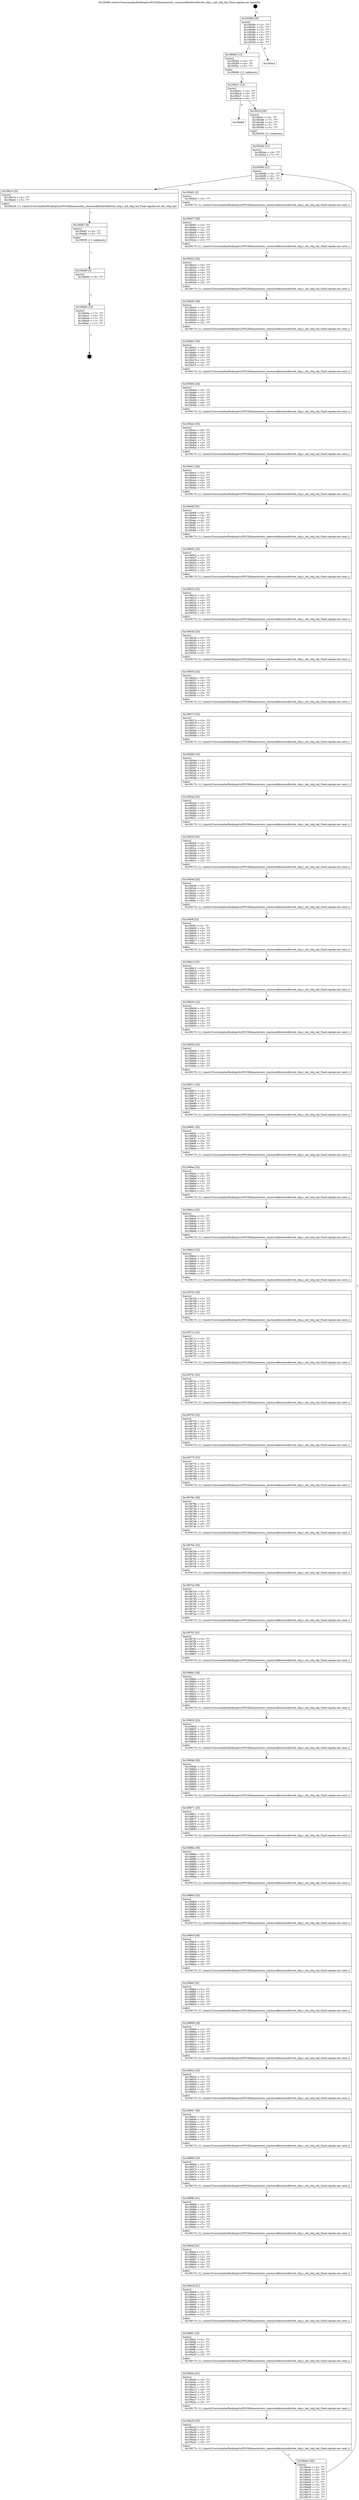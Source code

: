 digraph "0x109380" {
  label = "0x109380 (/mnt/c/Users/mathe/Desktop/tcc/POCII/binaries/extr_reactossdktoolswidlwrite_sltg.c_init_sltg_tail_Final-regular.out::main(0))"
  labelloc = "t"
  node[shape=record]

  Entry [label="",width=0.3,height=0.3,shape=circle,fillcolor=black,style=filled]
  "0x109380" [label="{
     0x109380 [35]\l
     | [instrs]\l
     &nbsp;&nbsp;0x109380 \<+1\>: ???\l
     &nbsp;&nbsp;0x109381 \<+3\>: ???\l
     &nbsp;&nbsp;0x109384 \<+7\>: ???\l
     &nbsp;&nbsp;0x10938b \<+7\>: ???\l
     &nbsp;&nbsp;0x109392 \<+3\>: ???\l
     &nbsp;&nbsp;0x109395 \<+4\>: ???\l
     &nbsp;&nbsp;0x109399 \<+4\>: ???\l
     &nbsp;&nbsp;0x10939d \<+6\>: ???\l
  }"]
  "0x1093b4" [label="{
     0x1093b4 [13]\l
     | [instrs]\l
     &nbsp;&nbsp;0x1093b4 \<+4\>: ???\l
     &nbsp;&nbsp;0x1093b8 \<+4\>: ???\l
     &nbsp;&nbsp;0x1093bc \<+5\>: ???\l
     | [calls]\l
     &nbsp;&nbsp;0x109060 \{1\} (unknown)\l
  }"]
  "0x1093a3" [label="{
     0x1093a3\l
  }", style=dashed]
  "0x1093c1" [label="{
     0x1093c1 [14]\l
     | [instrs]\l
     &nbsp;&nbsp;0x1093c1 \<+3\>: ???\l
     &nbsp;&nbsp;0x1093c4 \<+3\>: ???\l
     &nbsp;&nbsp;0x1093c7 \<+2\>: ???\l
     &nbsp;&nbsp;0x1093c9 \<+6\>: ???\l
  }"]
  "0x109a95" [label="{
     0x109a95\l
  }", style=dashed]
  "0x1093cf" [label="{
     0x1093cf [28]\l
     | [instrs]\l
     &nbsp;&nbsp;0x1093cf \<+5\>: ???\l
     &nbsp;&nbsp;0x1093d4 \<+7\>: ???\l
     &nbsp;&nbsp;0x1093db \<+4\>: ???\l
     &nbsp;&nbsp;0x1093df \<+7\>: ???\l
     &nbsp;&nbsp;0x1093e6 \<+5\>: ???\l
     | [calls]\l
     &nbsp;&nbsp;0x109050 \{1\} (unknown)\l
  }"]
  Exit [label="",width=0.3,height=0.3,shape=circle,fillcolor=black,style=filled,peripheries=2]
  "0x1093f6" [label="{
     0x1093f6 [12]\l
     | [instrs]\l
     &nbsp;&nbsp;0x1093f6 \<+3\>: ???\l
     &nbsp;&nbsp;0x1093f9 \<+3\>: ???\l
     &nbsp;&nbsp;0x1093fc \<+6\>: ???\l
  }"]
  "0x109a7e" [label="{
     0x109a7e [9]\l
     | [instrs]\l
     &nbsp;&nbsp;0x109a7e \<+4\>: ???\l
     &nbsp;&nbsp;0x109a82 \<+5\>: ???\l
     | [calls]\l
     &nbsp;&nbsp;0x109230 \{1\} (/mnt/c/Users/mathe/Desktop/tcc/POCII/binaries/extr_reactossdktoolswidlwrite_sltg.c_init_sltg_tail_Final-regular.out::init_sltg_tail)\l
  }"]
  "0x109402" [label="{
     0x109402 [5]\l
     | [instrs]\l
     &nbsp;&nbsp;0x109402 \<+5\>: ???\l
     | [calls]\l
     &nbsp;&nbsp;0x109170 \{1\} (/mnt/c/Users/mathe/Desktop/tcc/POCII/binaries/extr_reactossdktoolswidlwrite_sltg.c_init_sltg_tail_Final-regular.out::next_i)\l
  }"]
  "0x109407" [label="{
     0x109407 [28]\l
     | [instrs]\l
     &nbsp;&nbsp;0x109407 \<+5\>: ???\l
     &nbsp;&nbsp;0x10940c \<+1\>: ???\l
     &nbsp;&nbsp;0x10940d \<+2\>: ???\l
     &nbsp;&nbsp;0x10940f \<+6\>: ???\l
     &nbsp;&nbsp;0x109415 \<+3\>: ???\l
     &nbsp;&nbsp;0x109418 \<+6\>: ???\l
     &nbsp;&nbsp;0x10941e \<+5\>: ???\l
     | [calls]\l
     &nbsp;&nbsp;0x109170 \{1\} (/mnt/c/Users/mathe/Desktop/tcc/POCII/binaries/extr_reactossdktoolswidlwrite_sltg.c_init_sltg_tail_Final-regular.out::next_i)\l
  }"]
  "0x109423" [label="{
     0x109423 [34]\l
     | [instrs]\l
     &nbsp;&nbsp;0x109423 \<+6\>: ???\l
     &nbsp;&nbsp;0x109429 \<+3\>: ???\l
     &nbsp;&nbsp;0x10942c \<+4\>: ???\l
     &nbsp;&nbsp;0x109430 \<+4\>: ???\l
     &nbsp;&nbsp;0x109434 \<+7\>: ???\l
     &nbsp;&nbsp;0x10943b \<+3\>: ???\l
     &nbsp;&nbsp;0x10943e \<+2\>: ???\l
     &nbsp;&nbsp;0x109440 \<+5\>: ???\l
     | [calls]\l
     &nbsp;&nbsp;0x109170 \{1\} (/mnt/c/Users/mathe/Desktop/tcc/POCII/binaries/extr_reactossdktoolswidlwrite_sltg.c_init_sltg_tail_Final-regular.out::next_i)\l
  }"]
  "0x109445" [label="{
     0x109445 [28]\l
     | [instrs]\l
     &nbsp;&nbsp;0x109445 \<+5\>: ???\l
     &nbsp;&nbsp;0x10944a \<+1\>: ???\l
     &nbsp;&nbsp;0x10944b \<+2\>: ???\l
     &nbsp;&nbsp;0x10944d \<+6\>: ???\l
     &nbsp;&nbsp;0x109453 \<+3\>: ???\l
     &nbsp;&nbsp;0x109456 \<+6\>: ???\l
     &nbsp;&nbsp;0x10945c \<+5\>: ???\l
     | [calls]\l
     &nbsp;&nbsp;0x109170 \{1\} (/mnt/c/Users/mathe/Desktop/tcc/POCII/binaries/extr_reactossdktoolswidlwrite_sltg.c_init_sltg_tail_Final-regular.out::next_i)\l
  }"]
  "0x109461" [label="{
     0x109461 [35]\l
     | [instrs]\l
     &nbsp;&nbsp;0x109461 \<+6\>: ???\l
     &nbsp;&nbsp;0x109467 \<+3\>: ???\l
     &nbsp;&nbsp;0x10946a \<+4\>: ???\l
     &nbsp;&nbsp;0x10946e \<+4\>: ???\l
     &nbsp;&nbsp;0x109472 \<+7\>: ???\l
     &nbsp;&nbsp;0x109479 \<+3\>: ???\l
     &nbsp;&nbsp;0x10947c \<+3\>: ???\l
     &nbsp;&nbsp;0x10947f \<+5\>: ???\l
     | [calls]\l
     &nbsp;&nbsp;0x109170 \{1\} (/mnt/c/Users/mathe/Desktop/tcc/POCII/binaries/extr_reactossdktoolswidlwrite_sltg.c_init_sltg_tail_Final-regular.out::next_i)\l
  }"]
  "0x109484" [label="{
     0x109484 [28]\l
     | [instrs]\l
     &nbsp;&nbsp;0x109484 \<+5\>: ???\l
     &nbsp;&nbsp;0x109489 \<+1\>: ???\l
     &nbsp;&nbsp;0x10948a \<+2\>: ???\l
     &nbsp;&nbsp;0x10948c \<+6\>: ???\l
     &nbsp;&nbsp;0x109492 \<+3\>: ???\l
     &nbsp;&nbsp;0x109495 \<+6\>: ???\l
     &nbsp;&nbsp;0x10949b \<+5\>: ???\l
     | [calls]\l
     &nbsp;&nbsp;0x109170 \{1\} (/mnt/c/Users/mathe/Desktop/tcc/POCII/binaries/extr_reactossdktoolswidlwrite_sltg.c_init_sltg_tail_Final-regular.out::next_i)\l
  }"]
  "0x1094a0" [label="{
     0x1094a0 [35]\l
     | [instrs]\l
     &nbsp;&nbsp;0x1094a0 \<+6\>: ???\l
     &nbsp;&nbsp;0x1094a6 \<+3\>: ???\l
     &nbsp;&nbsp;0x1094a9 \<+4\>: ???\l
     &nbsp;&nbsp;0x1094ad \<+4\>: ???\l
     &nbsp;&nbsp;0x1094b1 \<+7\>: ???\l
     &nbsp;&nbsp;0x1094b8 \<+3\>: ???\l
     &nbsp;&nbsp;0x1094bb \<+3\>: ???\l
     &nbsp;&nbsp;0x1094be \<+5\>: ???\l
     | [calls]\l
     &nbsp;&nbsp;0x109170 \{1\} (/mnt/c/Users/mathe/Desktop/tcc/POCII/binaries/extr_reactossdktoolswidlwrite_sltg.c_init_sltg_tail_Final-regular.out::next_i)\l
  }"]
  "0x1094c3" [label="{
     0x1094c3 [28]\l
     | [instrs]\l
     &nbsp;&nbsp;0x1094c3 \<+5\>: ???\l
     &nbsp;&nbsp;0x1094c8 \<+1\>: ???\l
     &nbsp;&nbsp;0x1094c9 \<+2\>: ???\l
     &nbsp;&nbsp;0x1094cb \<+6\>: ???\l
     &nbsp;&nbsp;0x1094d1 \<+3\>: ???\l
     &nbsp;&nbsp;0x1094d4 \<+6\>: ???\l
     &nbsp;&nbsp;0x1094da \<+5\>: ???\l
     | [calls]\l
     &nbsp;&nbsp;0x109170 \{1\} (/mnt/c/Users/mathe/Desktop/tcc/POCII/binaries/extr_reactossdktoolswidlwrite_sltg.c_init_sltg_tail_Final-regular.out::next_i)\l
  }"]
  "0x1094df" [label="{
     0x1094df [35]\l
     | [instrs]\l
     &nbsp;&nbsp;0x1094df \<+6\>: ???\l
     &nbsp;&nbsp;0x1094e5 \<+3\>: ???\l
     &nbsp;&nbsp;0x1094e8 \<+4\>: ???\l
     &nbsp;&nbsp;0x1094ec \<+4\>: ???\l
     &nbsp;&nbsp;0x1094f0 \<+7\>: ???\l
     &nbsp;&nbsp;0x1094f7 \<+3\>: ???\l
     &nbsp;&nbsp;0x1094fa \<+3\>: ???\l
     &nbsp;&nbsp;0x1094fd \<+5\>: ???\l
     | [calls]\l
     &nbsp;&nbsp;0x109170 \{1\} (/mnt/c/Users/mathe/Desktop/tcc/POCII/binaries/extr_reactossdktoolswidlwrite_sltg.c_init_sltg_tail_Final-regular.out::next_i)\l
  }"]
  "0x109502" [label="{
     0x109502 [25]\l
     | [instrs]\l
     &nbsp;&nbsp;0x109502 \<+5\>: ???\l
     &nbsp;&nbsp;0x109507 \<+1\>: ???\l
     &nbsp;&nbsp;0x109508 \<+2\>: ???\l
     &nbsp;&nbsp;0x10950a \<+6\>: ???\l
     &nbsp;&nbsp;0x109510 \<+3\>: ???\l
     &nbsp;&nbsp;0x109513 \<+3\>: ???\l
     &nbsp;&nbsp;0x109516 \<+5\>: ???\l
     | [calls]\l
     &nbsp;&nbsp;0x109170 \{1\} (/mnt/c/Users/mathe/Desktop/tcc/POCII/binaries/extr_reactossdktoolswidlwrite_sltg.c_init_sltg_tail_Final-regular.out::next_i)\l
  }"]
  "0x10951b" [label="{
     0x10951b [32]\l
     | [instrs]\l
     &nbsp;&nbsp;0x10951b \<+3\>: ???\l
     &nbsp;&nbsp;0x10951e \<+3\>: ???\l
     &nbsp;&nbsp;0x109521 \<+4\>: ???\l
     &nbsp;&nbsp;0x109525 \<+4\>: ???\l
     &nbsp;&nbsp;0x109529 \<+7\>: ???\l
     &nbsp;&nbsp;0x109530 \<+3\>: ???\l
     &nbsp;&nbsp;0x109533 \<+3\>: ???\l
     &nbsp;&nbsp;0x109536 \<+5\>: ???\l
     | [calls]\l
     &nbsp;&nbsp;0x109170 \{1\} (/mnt/c/Users/mathe/Desktop/tcc/POCII/binaries/extr_reactossdktoolswidlwrite_sltg.c_init_sltg_tail_Final-regular.out::next_i)\l
  }"]
  "0x10953b" [label="{
     0x10953b [25]\l
     | [instrs]\l
     &nbsp;&nbsp;0x10953b \<+5\>: ???\l
     &nbsp;&nbsp;0x109540 \<+1\>: ???\l
     &nbsp;&nbsp;0x109541 \<+2\>: ???\l
     &nbsp;&nbsp;0x109543 \<+6\>: ???\l
     &nbsp;&nbsp;0x109549 \<+3\>: ???\l
     &nbsp;&nbsp;0x10954c \<+3\>: ???\l
     &nbsp;&nbsp;0x10954f \<+5\>: ???\l
     | [calls]\l
     &nbsp;&nbsp;0x109170 \{1\} (/mnt/c/Users/mathe/Desktop/tcc/POCII/binaries/extr_reactossdktoolswidlwrite_sltg.c_init_sltg_tail_Final-regular.out::next_i)\l
  }"]
  "0x109554" [label="{
     0x109554 [32]\l
     | [instrs]\l
     &nbsp;&nbsp;0x109554 \<+3\>: ???\l
     &nbsp;&nbsp;0x109557 \<+3\>: ???\l
     &nbsp;&nbsp;0x10955a \<+4\>: ???\l
     &nbsp;&nbsp;0x10955e \<+4\>: ???\l
     &nbsp;&nbsp;0x109562 \<+7\>: ???\l
     &nbsp;&nbsp;0x109569 \<+3\>: ???\l
     &nbsp;&nbsp;0x10956c \<+3\>: ???\l
     &nbsp;&nbsp;0x10956f \<+5\>: ???\l
     | [calls]\l
     &nbsp;&nbsp;0x109170 \{1\} (/mnt/c/Users/mathe/Desktop/tcc/POCII/binaries/extr_reactossdktoolswidlwrite_sltg.c_init_sltg_tail_Final-regular.out::next_i)\l
  }"]
  "0x109574" [label="{
     0x109574 [25]\l
     | [instrs]\l
     &nbsp;&nbsp;0x109574 \<+5\>: ???\l
     &nbsp;&nbsp;0x109579 \<+1\>: ???\l
     &nbsp;&nbsp;0x10957a \<+2\>: ???\l
     &nbsp;&nbsp;0x10957c \<+6\>: ???\l
     &nbsp;&nbsp;0x109582 \<+3\>: ???\l
     &nbsp;&nbsp;0x109585 \<+3\>: ???\l
     &nbsp;&nbsp;0x109588 \<+5\>: ???\l
     | [calls]\l
     &nbsp;&nbsp;0x109170 \{1\} (/mnt/c/Users/mathe/Desktop/tcc/POCII/binaries/extr_reactossdktoolswidlwrite_sltg.c_init_sltg_tail_Final-regular.out::next_i)\l
  }"]
  "0x10958d" [label="{
     0x10958d [32]\l
     | [instrs]\l
     &nbsp;&nbsp;0x10958d \<+3\>: ???\l
     &nbsp;&nbsp;0x109590 \<+3\>: ???\l
     &nbsp;&nbsp;0x109593 \<+4\>: ???\l
     &nbsp;&nbsp;0x109597 \<+4\>: ???\l
     &nbsp;&nbsp;0x10959b \<+7\>: ???\l
     &nbsp;&nbsp;0x1095a2 \<+3\>: ???\l
     &nbsp;&nbsp;0x1095a5 \<+3\>: ???\l
     &nbsp;&nbsp;0x1095a8 \<+5\>: ???\l
     | [calls]\l
     &nbsp;&nbsp;0x109170 \{1\} (/mnt/c/Users/mathe/Desktop/tcc/POCII/binaries/extr_reactossdktoolswidlwrite_sltg.c_init_sltg_tail_Final-regular.out::next_i)\l
  }"]
  "0x1095ad" [label="{
     0x1095ad [25]\l
     | [instrs]\l
     &nbsp;&nbsp;0x1095ad \<+5\>: ???\l
     &nbsp;&nbsp;0x1095b2 \<+1\>: ???\l
     &nbsp;&nbsp;0x1095b3 \<+2\>: ???\l
     &nbsp;&nbsp;0x1095b5 \<+6\>: ???\l
     &nbsp;&nbsp;0x1095bb \<+3\>: ???\l
     &nbsp;&nbsp;0x1095be \<+3\>: ???\l
     &nbsp;&nbsp;0x1095c1 \<+5\>: ???\l
     | [calls]\l
     &nbsp;&nbsp;0x109170 \{1\} (/mnt/c/Users/mathe/Desktop/tcc/POCII/binaries/extr_reactossdktoolswidlwrite_sltg.c_init_sltg_tail_Final-regular.out::next_i)\l
  }"]
  "0x1095c6" [label="{
     0x1095c6 [32]\l
     | [instrs]\l
     &nbsp;&nbsp;0x1095c6 \<+3\>: ???\l
     &nbsp;&nbsp;0x1095c9 \<+3\>: ???\l
     &nbsp;&nbsp;0x1095cc \<+4\>: ???\l
     &nbsp;&nbsp;0x1095d0 \<+4\>: ???\l
     &nbsp;&nbsp;0x1095d4 \<+7\>: ???\l
     &nbsp;&nbsp;0x1095db \<+3\>: ???\l
     &nbsp;&nbsp;0x1095de \<+3\>: ???\l
     &nbsp;&nbsp;0x1095e1 \<+5\>: ???\l
     | [calls]\l
     &nbsp;&nbsp;0x109170 \{1\} (/mnt/c/Users/mathe/Desktop/tcc/POCII/binaries/extr_reactossdktoolswidlwrite_sltg.c_init_sltg_tail_Final-regular.out::next_i)\l
  }"]
  "0x1095e6" [label="{
     0x1095e6 [25]\l
     | [instrs]\l
     &nbsp;&nbsp;0x1095e6 \<+5\>: ???\l
     &nbsp;&nbsp;0x1095eb \<+1\>: ???\l
     &nbsp;&nbsp;0x1095ec \<+2\>: ???\l
     &nbsp;&nbsp;0x1095ee \<+6\>: ???\l
     &nbsp;&nbsp;0x1095f4 \<+3\>: ???\l
     &nbsp;&nbsp;0x1095f7 \<+3\>: ???\l
     &nbsp;&nbsp;0x1095fa \<+5\>: ???\l
     | [calls]\l
     &nbsp;&nbsp;0x109170 \{1\} (/mnt/c/Users/mathe/Desktop/tcc/POCII/binaries/extr_reactossdktoolswidlwrite_sltg.c_init_sltg_tail_Final-regular.out::next_i)\l
  }"]
  "0x1095ff" [label="{
     0x1095ff [32]\l
     | [instrs]\l
     &nbsp;&nbsp;0x1095ff \<+3\>: ???\l
     &nbsp;&nbsp;0x109602 \<+3\>: ???\l
     &nbsp;&nbsp;0x109605 \<+4\>: ???\l
     &nbsp;&nbsp;0x109609 \<+4\>: ???\l
     &nbsp;&nbsp;0x10960d \<+7\>: ???\l
     &nbsp;&nbsp;0x109614 \<+3\>: ???\l
     &nbsp;&nbsp;0x109617 \<+3\>: ???\l
     &nbsp;&nbsp;0x10961a \<+5\>: ???\l
     | [calls]\l
     &nbsp;&nbsp;0x109170 \{1\} (/mnt/c/Users/mathe/Desktop/tcc/POCII/binaries/extr_reactossdktoolswidlwrite_sltg.c_init_sltg_tail_Final-regular.out::next_i)\l
  }"]
  "0x10961f" [label="{
     0x10961f [25]\l
     | [instrs]\l
     &nbsp;&nbsp;0x10961f \<+5\>: ???\l
     &nbsp;&nbsp;0x109624 \<+1\>: ???\l
     &nbsp;&nbsp;0x109625 \<+2\>: ???\l
     &nbsp;&nbsp;0x109627 \<+6\>: ???\l
     &nbsp;&nbsp;0x10962d \<+3\>: ???\l
     &nbsp;&nbsp;0x109630 \<+3\>: ???\l
     &nbsp;&nbsp;0x109633 \<+5\>: ???\l
     | [calls]\l
     &nbsp;&nbsp;0x109170 \{1\} (/mnt/c/Users/mathe/Desktop/tcc/POCII/binaries/extr_reactossdktoolswidlwrite_sltg.c_init_sltg_tail_Final-regular.out::next_i)\l
  }"]
  "0x109638" [label="{
     0x109638 [32]\l
     | [instrs]\l
     &nbsp;&nbsp;0x109638 \<+3\>: ???\l
     &nbsp;&nbsp;0x10963b \<+3\>: ???\l
     &nbsp;&nbsp;0x10963e \<+4\>: ???\l
     &nbsp;&nbsp;0x109642 \<+4\>: ???\l
     &nbsp;&nbsp;0x109646 \<+7\>: ???\l
     &nbsp;&nbsp;0x10964d \<+3\>: ???\l
     &nbsp;&nbsp;0x109650 \<+3\>: ???\l
     &nbsp;&nbsp;0x109653 \<+5\>: ???\l
     | [calls]\l
     &nbsp;&nbsp;0x109170 \{1\} (/mnt/c/Users/mathe/Desktop/tcc/POCII/binaries/extr_reactossdktoolswidlwrite_sltg.c_init_sltg_tail_Final-regular.out::next_i)\l
  }"]
  "0x109658" [label="{
     0x109658 [25]\l
     | [instrs]\l
     &nbsp;&nbsp;0x109658 \<+5\>: ???\l
     &nbsp;&nbsp;0x10965d \<+1\>: ???\l
     &nbsp;&nbsp;0x10965e \<+2\>: ???\l
     &nbsp;&nbsp;0x109660 \<+6\>: ???\l
     &nbsp;&nbsp;0x109666 \<+3\>: ???\l
     &nbsp;&nbsp;0x109669 \<+3\>: ???\l
     &nbsp;&nbsp;0x10966c \<+5\>: ???\l
     | [calls]\l
     &nbsp;&nbsp;0x109170 \{1\} (/mnt/c/Users/mathe/Desktop/tcc/POCII/binaries/extr_reactossdktoolswidlwrite_sltg.c_init_sltg_tail_Final-regular.out::next_i)\l
  }"]
  "0x109671" [label="{
     0x109671 [32]\l
     | [instrs]\l
     &nbsp;&nbsp;0x109671 \<+3\>: ???\l
     &nbsp;&nbsp;0x109674 \<+3\>: ???\l
     &nbsp;&nbsp;0x109677 \<+4\>: ???\l
     &nbsp;&nbsp;0x10967b \<+4\>: ???\l
     &nbsp;&nbsp;0x10967f \<+7\>: ???\l
     &nbsp;&nbsp;0x109686 \<+3\>: ???\l
     &nbsp;&nbsp;0x109689 \<+3\>: ???\l
     &nbsp;&nbsp;0x10968c \<+5\>: ???\l
     | [calls]\l
     &nbsp;&nbsp;0x109170 \{1\} (/mnt/c/Users/mathe/Desktop/tcc/POCII/binaries/extr_reactossdktoolswidlwrite_sltg.c_init_sltg_tail_Final-regular.out::next_i)\l
  }"]
  "0x109691" [label="{
     0x109691 [25]\l
     | [instrs]\l
     &nbsp;&nbsp;0x109691 \<+5\>: ???\l
     &nbsp;&nbsp;0x109696 \<+1\>: ???\l
     &nbsp;&nbsp;0x109697 \<+2\>: ???\l
     &nbsp;&nbsp;0x109699 \<+6\>: ???\l
     &nbsp;&nbsp;0x10969f \<+3\>: ???\l
     &nbsp;&nbsp;0x1096a2 \<+3\>: ???\l
     &nbsp;&nbsp;0x1096a5 \<+5\>: ???\l
     | [calls]\l
     &nbsp;&nbsp;0x109170 \{1\} (/mnt/c/Users/mathe/Desktop/tcc/POCII/binaries/extr_reactossdktoolswidlwrite_sltg.c_init_sltg_tail_Final-regular.out::next_i)\l
  }"]
  "0x1096aa" [label="{
     0x1096aa [32]\l
     | [instrs]\l
     &nbsp;&nbsp;0x1096aa \<+3\>: ???\l
     &nbsp;&nbsp;0x1096ad \<+3\>: ???\l
     &nbsp;&nbsp;0x1096b0 \<+4\>: ???\l
     &nbsp;&nbsp;0x1096b4 \<+4\>: ???\l
     &nbsp;&nbsp;0x1096b8 \<+7\>: ???\l
     &nbsp;&nbsp;0x1096bf \<+3\>: ???\l
     &nbsp;&nbsp;0x1096c2 \<+3\>: ???\l
     &nbsp;&nbsp;0x1096c5 \<+5\>: ???\l
     | [calls]\l
     &nbsp;&nbsp;0x109170 \{1\} (/mnt/c/Users/mathe/Desktop/tcc/POCII/binaries/extr_reactossdktoolswidlwrite_sltg.c_init_sltg_tail_Final-regular.out::next_i)\l
  }"]
  "0x1096ca" [label="{
     0x1096ca [25]\l
     | [instrs]\l
     &nbsp;&nbsp;0x1096ca \<+5\>: ???\l
     &nbsp;&nbsp;0x1096cf \<+1\>: ???\l
     &nbsp;&nbsp;0x1096d0 \<+2\>: ???\l
     &nbsp;&nbsp;0x1096d2 \<+6\>: ???\l
     &nbsp;&nbsp;0x1096d8 \<+3\>: ???\l
     &nbsp;&nbsp;0x1096db \<+3\>: ???\l
     &nbsp;&nbsp;0x1096de \<+5\>: ???\l
     | [calls]\l
     &nbsp;&nbsp;0x109170 \{1\} (/mnt/c/Users/mathe/Desktop/tcc/POCII/binaries/extr_reactossdktoolswidlwrite_sltg.c_init_sltg_tail_Final-regular.out::next_i)\l
  }"]
  "0x1096e3" [label="{
     0x1096e3 [32]\l
     | [instrs]\l
     &nbsp;&nbsp;0x1096e3 \<+3\>: ???\l
     &nbsp;&nbsp;0x1096e6 \<+3\>: ???\l
     &nbsp;&nbsp;0x1096e9 \<+4\>: ???\l
     &nbsp;&nbsp;0x1096ed \<+4\>: ???\l
     &nbsp;&nbsp;0x1096f1 \<+7\>: ???\l
     &nbsp;&nbsp;0x1096f8 \<+3\>: ???\l
     &nbsp;&nbsp;0x1096fb \<+3\>: ???\l
     &nbsp;&nbsp;0x1096fe \<+5\>: ???\l
     | [calls]\l
     &nbsp;&nbsp;0x109170 \{1\} (/mnt/c/Users/mathe/Desktop/tcc/POCII/binaries/extr_reactossdktoolswidlwrite_sltg.c_init_sltg_tail_Final-regular.out::next_i)\l
  }"]
  "0x109703" [label="{
     0x109703 [25]\l
     | [instrs]\l
     &nbsp;&nbsp;0x109703 \<+5\>: ???\l
     &nbsp;&nbsp;0x109708 \<+1\>: ???\l
     &nbsp;&nbsp;0x109709 \<+2\>: ???\l
     &nbsp;&nbsp;0x10970b \<+6\>: ???\l
     &nbsp;&nbsp;0x109711 \<+3\>: ???\l
     &nbsp;&nbsp;0x109714 \<+3\>: ???\l
     &nbsp;&nbsp;0x109717 \<+5\>: ???\l
     | [calls]\l
     &nbsp;&nbsp;0x109170 \{1\} (/mnt/c/Users/mathe/Desktop/tcc/POCII/binaries/extr_reactossdktoolswidlwrite_sltg.c_init_sltg_tail_Final-regular.out::next_i)\l
  }"]
  "0x10971c" [label="{
     0x10971c [32]\l
     | [instrs]\l
     &nbsp;&nbsp;0x10971c \<+3\>: ???\l
     &nbsp;&nbsp;0x10971f \<+3\>: ???\l
     &nbsp;&nbsp;0x109722 \<+4\>: ???\l
     &nbsp;&nbsp;0x109726 \<+4\>: ???\l
     &nbsp;&nbsp;0x10972a \<+7\>: ???\l
     &nbsp;&nbsp;0x109731 \<+3\>: ???\l
     &nbsp;&nbsp;0x109734 \<+3\>: ???\l
     &nbsp;&nbsp;0x109737 \<+5\>: ???\l
     | [calls]\l
     &nbsp;&nbsp;0x109170 \{1\} (/mnt/c/Users/mathe/Desktop/tcc/POCII/binaries/extr_reactossdktoolswidlwrite_sltg.c_init_sltg_tail_Final-regular.out::next_i)\l
  }"]
  "0x10973c" [label="{
     0x10973c [25]\l
     | [instrs]\l
     &nbsp;&nbsp;0x10973c \<+5\>: ???\l
     &nbsp;&nbsp;0x109741 \<+1\>: ???\l
     &nbsp;&nbsp;0x109742 \<+2\>: ???\l
     &nbsp;&nbsp;0x109744 \<+6\>: ???\l
     &nbsp;&nbsp;0x10974a \<+3\>: ???\l
     &nbsp;&nbsp;0x10974d \<+3\>: ???\l
     &nbsp;&nbsp;0x109750 \<+5\>: ???\l
     | [calls]\l
     &nbsp;&nbsp;0x109170 \{1\} (/mnt/c/Users/mathe/Desktop/tcc/POCII/binaries/extr_reactossdktoolswidlwrite_sltg.c_init_sltg_tail_Final-regular.out::next_i)\l
  }"]
  "0x109755" [label="{
     0x109755 [32]\l
     | [instrs]\l
     &nbsp;&nbsp;0x109755 \<+3\>: ???\l
     &nbsp;&nbsp;0x109758 \<+3\>: ???\l
     &nbsp;&nbsp;0x10975b \<+4\>: ???\l
     &nbsp;&nbsp;0x10975f \<+4\>: ???\l
     &nbsp;&nbsp;0x109763 \<+7\>: ???\l
     &nbsp;&nbsp;0x10976a \<+3\>: ???\l
     &nbsp;&nbsp;0x10976d \<+3\>: ???\l
     &nbsp;&nbsp;0x109770 \<+5\>: ???\l
     | [calls]\l
     &nbsp;&nbsp;0x109170 \{1\} (/mnt/c/Users/mathe/Desktop/tcc/POCII/binaries/extr_reactossdktoolswidlwrite_sltg.c_init_sltg_tail_Final-regular.out::next_i)\l
  }"]
  "0x109775" [label="{
     0x109775 [25]\l
     | [instrs]\l
     &nbsp;&nbsp;0x109775 \<+5\>: ???\l
     &nbsp;&nbsp;0x10977a \<+1\>: ???\l
     &nbsp;&nbsp;0x10977b \<+2\>: ???\l
     &nbsp;&nbsp;0x10977d \<+6\>: ???\l
     &nbsp;&nbsp;0x109783 \<+3\>: ???\l
     &nbsp;&nbsp;0x109786 \<+3\>: ???\l
     &nbsp;&nbsp;0x109789 \<+5\>: ???\l
     | [calls]\l
     &nbsp;&nbsp;0x109170 \{1\} (/mnt/c/Users/mathe/Desktop/tcc/POCII/binaries/extr_reactossdktoolswidlwrite_sltg.c_init_sltg_tail_Final-regular.out::next_i)\l
  }"]
  "0x10978e" [label="{
     0x10978e [38]\l
     | [instrs]\l
     &nbsp;&nbsp;0x10978e \<+2\>: ???\l
     &nbsp;&nbsp;0x109790 \<+3\>: ???\l
     &nbsp;&nbsp;0x109793 \<+3\>: ???\l
     &nbsp;&nbsp;0x109796 \<+3\>: ???\l
     &nbsp;&nbsp;0x109799 \<+4\>: ???\l
     &nbsp;&nbsp;0x10979d \<+4\>: ???\l
     &nbsp;&nbsp;0x1097a1 \<+7\>: ???\l
     &nbsp;&nbsp;0x1097a8 \<+3\>: ???\l
     &nbsp;&nbsp;0x1097ab \<+4\>: ???\l
     &nbsp;&nbsp;0x1097af \<+5\>: ???\l
     | [calls]\l
     &nbsp;&nbsp;0x109170 \{1\} (/mnt/c/Users/mathe/Desktop/tcc/POCII/binaries/extr_reactossdktoolswidlwrite_sltg.c_init_sltg_tail_Final-regular.out::next_i)\l
  }"]
  "0x1097b4" [label="{
     0x1097b4 [25]\l
     | [instrs]\l
     &nbsp;&nbsp;0x1097b4 \<+5\>: ???\l
     &nbsp;&nbsp;0x1097b9 \<+1\>: ???\l
     &nbsp;&nbsp;0x1097ba \<+2\>: ???\l
     &nbsp;&nbsp;0x1097bc \<+6\>: ???\l
     &nbsp;&nbsp;0x1097c2 \<+3\>: ???\l
     &nbsp;&nbsp;0x1097c5 \<+3\>: ???\l
     &nbsp;&nbsp;0x1097c8 \<+5\>: ???\l
     | [calls]\l
     &nbsp;&nbsp;0x109170 \{1\} (/mnt/c/Users/mathe/Desktop/tcc/POCII/binaries/extr_reactossdktoolswidlwrite_sltg.c_init_sltg_tail_Final-regular.out::next_i)\l
  }"]
  "0x1097cd" [label="{
     0x1097cd [38]\l
     | [instrs]\l
     &nbsp;&nbsp;0x1097cd \<+2\>: ???\l
     &nbsp;&nbsp;0x1097cf \<+3\>: ???\l
     &nbsp;&nbsp;0x1097d2 \<+3\>: ???\l
     &nbsp;&nbsp;0x1097d5 \<+3\>: ???\l
     &nbsp;&nbsp;0x1097d8 \<+4\>: ???\l
     &nbsp;&nbsp;0x1097dc \<+4\>: ???\l
     &nbsp;&nbsp;0x1097e0 \<+7\>: ???\l
     &nbsp;&nbsp;0x1097e7 \<+3\>: ???\l
     &nbsp;&nbsp;0x1097ea \<+4\>: ???\l
     &nbsp;&nbsp;0x1097ee \<+5\>: ???\l
     | [calls]\l
     &nbsp;&nbsp;0x109170 \{1\} (/mnt/c/Users/mathe/Desktop/tcc/POCII/binaries/extr_reactossdktoolswidlwrite_sltg.c_init_sltg_tail_Final-regular.out::next_i)\l
  }"]
  "0x1097f3" [label="{
     0x1097f3 [25]\l
     | [instrs]\l
     &nbsp;&nbsp;0x1097f3 \<+5\>: ???\l
     &nbsp;&nbsp;0x1097f8 \<+1\>: ???\l
     &nbsp;&nbsp;0x1097f9 \<+2\>: ???\l
     &nbsp;&nbsp;0x1097fb \<+6\>: ???\l
     &nbsp;&nbsp;0x109801 \<+3\>: ???\l
     &nbsp;&nbsp;0x109804 \<+3\>: ???\l
     &nbsp;&nbsp;0x109807 \<+5\>: ???\l
     | [calls]\l
     &nbsp;&nbsp;0x109170 \{1\} (/mnt/c/Users/mathe/Desktop/tcc/POCII/binaries/extr_reactossdktoolswidlwrite_sltg.c_init_sltg_tail_Final-regular.out::next_i)\l
  }"]
  "0x10980c" [label="{
     0x10980c [38]\l
     | [instrs]\l
     &nbsp;&nbsp;0x10980c \<+2\>: ???\l
     &nbsp;&nbsp;0x10980e \<+3\>: ???\l
     &nbsp;&nbsp;0x109811 \<+3\>: ???\l
     &nbsp;&nbsp;0x109814 \<+3\>: ???\l
     &nbsp;&nbsp;0x109817 \<+4\>: ???\l
     &nbsp;&nbsp;0x10981b \<+4\>: ???\l
     &nbsp;&nbsp;0x10981f \<+7\>: ???\l
     &nbsp;&nbsp;0x109826 \<+3\>: ???\l
     &nbsp;&nbsp;0x109829 \<+4\>: ???\l
     &nbsp;&nbsp;0x10982d \<+5\>: ???\l
     | [calls]\l
     &nbsp;&nbsp;0x109170 \{1\} (/mnt/c/Users/mathe/Desktop/tcc/POCII/binaries/extr_reactossdktoolswidlwrite_sltg.c_init_sltg_tail_Final-regular.out::next_i)\l
  }"]
  "0x109832" [label="{
     0x109832 [25]\l
     | [instrs]\l
     &nbsp;&nbsp;0x109832 \<+5\>: ???\l
     &nbsp;&nbsp;0x109837 \<+1\>: ???\l
     &nbsp;&nbsp;0x109838 \<+2\>: ???\l
     &nbsp;&nbsp;0x10983a \<+6\>: ???\l
     &nbsp;&nbsp;0x109840 \<+3\>: ???\l
     &nbsp;&nbsp;0x109843 \<+3\>: ???\l
     &nbsp;&nbsp;0x109846 \<+5\>: ???\l
     | [calls]\l
     &nbsp;&nbsp;0x109170 \{1\} (/mnt/c/Users/mathe/Desktop/tcc/POCII/binaries/extr_reactossdktoolswidlwrite_sltg.c_init_sltg_tail_Final-regular.out::next_i)\l
  }"]
  "0x10984b" [label="{
     0x10984b [38]\l
     | [instrs]\l
     &nbsp;&nbsp;0x10984b \<+2\>: ???\l
     &nbsp;&nbsp;0x10984d \<+3\>: ???\l
     &nbsp;&nbsp;0x109850 \<+3\>: ???\l
     &nbsp;&nbsp;0x109853 \<+3\>: ???\l
     &nbsp;&nbsp;0x109856 \<+4\>: ???\l
     &nbsp;&nbsp;0x10985a \<+4\>: ???\l
     &nbsp;&nbsp;0x10985e \<+7\>: ???\l
     &nbsp;&nbsp;0x109865 \<+3\>: ???\l
     &nbsp;&nbsp;0x109868 \<+4\>: ???\l
     &nbsp;&nbsp;0x10986c \<+5\>: ???\l
     | [calls]\l
     &nbsp;&nbsp;0x109170 \{1\} (/mnt/c/Users/mathe/Desktop/tcc/POCII/binaries/extr_reactossdktoolswidlwrite_sltg.c_init_sltg_tail_Final-regular.out::next_i)\l
  }"]
  "0x109871" [label="{
     0x109871 [25]\l
     | [instrs]\l
     &nbsp;&nbsp;0x109871 \<+5\>: ???\l
     &nbsp;&nbsp;0x109876 \<+1\>: ???\l
     &nbsp;&nbsp;0x109877 \<+2\>: ???\l
     &nbsp;&nbsp;0x109879 \<+6\>: ???\l
     &nbsp;&nbsp;0x10987f \<+3\>: ???\l
     &nbsp;&nbsp;0x109882 \<+3\>: ???\l
     &nbsp;&nbsp;0x109885 \<+5\>: ???\l
     | [calls]\l
     &nbsp;&nbsp;0x109170 \{1\} (/mnt/c/Users/mathe/Desktop/tcc/POCII/binaries/extr_reactossdktoolswidlwrite_sltg.c_init_sltg_tail_Final-regular.out::next_i)\l
  }"]
  "0x10988a" [label="{
     0x10988a [38]\l
     | [instrs]\l
     &nbsp;&nbsp;0x10988a \<+2\>: ???\l
     &nbsp;&nbsp;0x10988c \<+3\>: ???\l
     &nbsp;&nbsp;0x10988f \<+3\>: ???\l
     &nbsp;&nbsp;0x109892 \<+3\>: ???\l
     &nbsp;&nbsp;0x109895 \<+4\>: ???\l
     &nbsp;&nbsp;0x109899 \<+4\>: ???\l
     &nbsp;&nbsp;0x10989d \<+7\>: ???\l
     &nbsp;&nbsp;0x1098a4 \<+3\>: ???\l
     &nbsp;&nbsp;0x1098a7 \<+4\>: ???\l
     &nbsp;&nbsp;0x1098ab \<+5\>: ???\l
     | [calls]\l
     &nbsp;&nbsp;0x109170 \{1\} (/mnt/c/Users/mathe/Desktop/tcc/POCII/binaries/extr_reactossdktoolswidlwrite_sltg.c_init_sltg_tail_Final-regular.out::next_i)\l
  }"]
  "0x1098b0" [label="{
     0x1098b0 [25]\l
     | [instrs]\l
     &nbsp;&nbsp;0x1098b0 \<+5\>: ???\l
     &nbsp;&nbsp;0x1098b5 \<+1\>: ???\l
     &nbsp;&nbsp;0x1098b6 \<+2\>: ???\l
     &nbsp;&nbsp;0x1098b8 \<+6\>: ???\l
     &nbsp;&nbsp;0x1098be \<+3\>: ???\l
     &nbsp;&nbsp;0x1098c1 \<+3\>: ???\l
     &nbsp;&nbsp;0x1098c4 \<+5\>: ???\l
     | [calls]\l
     &nbsp;&nbsp;0x109170 \{1\} (/mnt/c/Users/mathe/Desktop/tcc/POCII/binaries/extr_reactossdktoolswidlwrite_sltg.c_init_sltg_tail_Final-regular.out::next_i)\l
  }"]
  "0x1098c9" [label="{
     0x1098c9 [38]\l
     | [instrs]\l
     &nbsp;&nbsp;0x1098c9 \<+2\>: ???\l
     &nbsp;&nbsp;0x1098cb \<+3\>: ???\l
     &nbsp;&nbsp;0x1098ce \<+3\>: ???\l
     &nbsp;&nbsp;0x1098d1 \<+3\>: ???\l
     &nbsp;&nbsp;0x1098d4 \<+4\>: ???\l
     &nbsp;&nbsp;0x1098d8 \<+4\>: ???\l
     &nbsp;&nbsp;0x1098dc \<+7\>: ???\l
     &nbsp;&nbsp;0x1098e3 \<+3\>: ???\l
     &nbsp;&nbsp;0x1098e6 \<+4\>: ???\l
     &nbsp;&nbsp;0x1098ea \<+5\>: ???\l
     | [calls]\l
     &nbsp;&nbsp;0x109170 \{1\} (/mnt/c/Users/mathe/Desktop/tcc/POCII/binaries/extr_reactossdktoolswidlwrite_sltg.c_init_sltg_tail_Final-regular.out::next_i)\l
  }"]
  "0x1098ef" [label="{
     0x1098ef [25]\l
     | [instrs]\l
     &nbsp;&nbsp;0x1098ef \<+5\>: ???\l
     &nbsp;&nbsp;0x1098f4 \<+1\>: ???\l
     &nbsp;&nbsp;0x1098f5 \<+2\>: ???\l
     &nbsp;&nbsp;0x1098f7 \<+6\>: ???\l
     &nbsp;&nbsp;0x1098fd \<+3\>: ???\l
     &nbsp;&nbsp;0x109900 \<+3\>: ???\l
     &nbsp;&nbsp;0x109903 \<+5\>: ???\l
     | [calls]\l
     &nbsp;&nbsp;0x109170 \{1\} (/mnt/c/Users/mathe/Desktop/tcc/POCII/binaries/extr_reactossdktoolswidlwrite_sltg.c_init_sltg_tail_Final-regular.out::next_i)\l
  }"]
  "0x109908" [label="{
     0x109908 [38]\l
     | [instrs]\l
     &nbsp;&nbsp;0x109908 \<+2\>: ???\l
     &nbsp;&nbsp;0x10990a \<+3\>: ???\l
     &nbsp;&nbsp;0x10990d \<+3\>: ???\l
     &nbsp;&nbsp;0x109910 \<+3\>: ???\l
     &nbsp;&nbsp;0x109913 \<+4\>: ???\l
     &nbsp;&nbsp;0x109917 \<+4\>: ???\l
     &nbsp;&nbsp;0x10991b \<+7\>: ???\l
     &nbsp;&nbsp;0x109922 \<+3\>: ???\l
     &nbsp;&nbsp;0x109925 \<+4\>: ???\l
     &nbsp;&nbsp;0x109929 \<+5\>: ???\l
     | [calls]\l
     &nbsp;&nbsp;0x109170 \{1\} (/mnt/c/Users/mathe/Desktop/tcc/POCII/binaries/extr_reactossdktoolswidlwrite_sltg.c_init_sltg_tail_Final-regular.out::next_i)\l
  }"]
  "0x10992e" [label="{
     0x10992e [25]\l
     | [instrs]\l
     &nbsp;&nbsp;0x10992e \<+5\>: ???\l
     &nbsp;&nbsp;0x109933 \<+1\>: ???\l
     &nbsp;&nbsp;0x109934 \<+2\>: ???\l
     &nbsp;&nbsp;0x109936 \<+6\>: ???\l
     &nbsp;&nbsp;0x10993c \<+3\>: ???\l
     &nbsp;&nbsp;0x10993f \<+3\>: ???\l
     &nbsp;&nbsp;0x109942 \<+5\>: ???\l
     | [calls]\l
     &nbsp;&nbsp;0x109170 \{1\} (/mnt/c/Users/mathe/Desktop/tcc/POCII/binaries/extr_reactossdktoolswidlwrite_sltg.c_init_sltg_tail_Final-regular.out::next_i)\l
  }"]
  "0x109947" [label="{
     0x109947 [38]\l
     | [instrs]\l
     &nbsp;&nbsp;0x109947 \<+2\>: ???\l
     &nbsp;&nbsp;0x109949 \<+3\>: ???\l
     &nbsp;&nbsp;0x10994c \<+3\>: ???\l
     &nbsp;&nbsp;0x10994f \<+3\>: ???\l
     &nbsp;&nbsp;0x109952 \<+4\>: ???\l
     &nbsp;&nbsp;0x109956 \<+4\>: ???\l
     &nbsp;&nbsp;0x10995a \<+7\>: ???\l
     &nbsp;&nbsp;0x109961 \<+3\>: ???\l
     &nbsp;&nbsp;0x109964 \<+4\>: ???\l
     &nbsp;&nbsp;0x109968 \<+5\>: ???\l
     | [calls]\l
     &nbsp;&nbsp;0x109170 \{1\} (/mnt/c/Users/mathe/Desktop/tcc/POCII/binaries/extr_reactossdktoolswidlwrite_sltg.c_init_sltg_tail_Final-regular.out::next_i)\l
  }"]
  "0x10996d" [label="{
     0x10996d [25]\l
     | [instrs]\l
     &nbsp;&nbsp;0x10996d \<+5\>: ???\l
     &nbsp;&nbsp;0x109972 \<+1\>: ???\l
     &nbsp;&nbsp;0x109973 \<+2\>: ???\l
     &nbsp;&nbsp;0x109975 \<+6\>: ???\l
     &nbsp;&nbsp;0x10997b \<+3\>: ???\l
     &nbsp;&nbsp;0x10997e \<+3\>: ???\l
     &nbsp;&nbsp;0x109981 \<+5\>: ???\l
     | [calls]\l
     &nbsp;&nbsp;0x109170 \{1\} (/mnt/c/Users/mathe/Desktop/tcc/POCII/binaries/extr_reactossdktoolswidlwrite_sltg.c_init_sltg_tail_Final-regular.out::next_i)\l
  }"]
  "0x109986" [label="{
     0x109986 [41]\l
     | [instrs]\l
     &nbsp;&nbsp;0x109986 \<+2\>: ???\l
     &nbsp;&nbsp;0x109988 \<+3\>: ???\l
     &nbsp;&nbsp;0x10998b \<+3\>: ???\l
     &nbsp;&nbsp;0x10998e \<+3\>: ???\l
     &nbsp;&nbsp;0x109991 \<+4\>: ???\l
     &nbsp;&nbsp;0x109995 \<+4\>: ???\l
     &nbsp;&nbsp;0x109999 \<+7\>: ???\l
     &nbsp;&nbsp;0x1099a0 \<+3\>: ???\l
     &nbsp;&nbsp;0x1099a3 \<+7\>: ???\l
     &nbsp;&nbsp;0x1099aa \<+5\>: ???\l
     | [calls]\l
     &nbsp;&nbsp;0x109170 \{1\} (/mnt/c/Users/mathe/Desktop/tcc/POCII/binaries/extr_reactossdktoolswidlwrite_sltg.c_init_sltg_tail_Final-regular.out::next_i)\l
  }"]
  "0x1099af" [label="{
     0x1099af [25]\l
     | [instrs]\l
     &nbsp;&nbsp;0x1099af \<+5\>: ???\l
     &nbsp;&nbsp;0x1099b4 \<+1\>: ???\l
     &nbsp;&nbsp;0x1099b5 \<+2\>: ???\l
     &nbsp;&nbsp;0x1099b7 \<+6\>: ???\l
     &nbsp;&nbsp;0x1099bd \<+3\>: ???\l
     &nbsp;&nbsp;0x1099c0 \<+3\>: ???\l
     &nbsp;&nbsp;0x1099c3 \<+5\>: ???\l
     | [calls]\l
     &nbsp;&nbsp;0x109170 \{1\} (/mnt/c/Users/mathe/Desktop/tcc/POCII/binaries/extr_reactossdktoolswidlwrite_sltg.c_init_sltg_tail_Final-regular.out::next_i)\l
  }"]
  "0x1099c8" [label="{
     0x1099c8 [41]\l
     | [instrs]\l
     &nbsp;&nbsp;0x1099c8 \<+2\>: ???\l
     &nbsp;&nbsp;0x1099ca \<+3\>: ???\l
     &nbsp;&nbsp;0x1099cd \<+3\>: ???\l
     &nbsp;&nbsp;0x1099d0 \<+3\>: ???\l
     &nbsp;&nbsp;0x1099d3 \<+4\>: ???\l
     &nbsp;&nbsp;0x1099d7 \<+4\>: ???\l
     &nbsp;&nbsp;0x1099db \<+7\>: ???\l
     &nbsp;&nbsp;0x1099e2 \<+3\>: ???\l
     &nbsp;&nbsp;0x1099e5 \<+7\>: ???\l
     &nbsp;&nbsp;0x1099ec \<+5\>: ???\l
     | [calls]\l
     &nbsp;&nbsp;0x109170 \{1\} (/mnt/c/Users/mathe/Desktop/tcc/POCII/binaries/extr_reactossdktoolswidlwrite_sltg.c_init_sltg_tail_Final-regular.out::next_i)\l
  }"]
  "0x1099f1" [label="{
     0x1099f1 [25]\l
     | [instrs]\l
     &nbsp;&nbsp;0x1099f1 \<+5\>: ???\l
     &nbsp;&nbsp;0x1099f6 \<+1\>: ???\l
     &nbsp;&nbsp;0x1099f7 \<+2\>: ???\l
     &nbsp;&nbsp;0x1099f9 \<+6\>: ???\l
     &nbsp;&nbsp;0x1099ff \<+3\>: ???\l
     &nbsp;&nbsp;0x109a02 \<+3\>: ???\l
     &nbsp;&nbsp;0x109a05 \<+5\>: ???\l
     | [calls]\l
     &nbsp;&nbsp;0x109170 \{1\} (/mnt/c/Users/mathe/Desktop/tcc/POCII/binaries/extr_reactossdktoolswidlwrite_sltg.c_init_sltg_tail_Final-regular.out::next_i)\l
  }"]
  "0x109a0a" [label="{
     0x109a0a [41]\l
     | [instrs]\l
     &nbsp;&nbsp;0x109a0a \<+2\>: ???\l
     &nbsp;&nbsp;0x109a0c \<+3\>: ???\l
     &nbsp;&nbsp;0x109a0f \<+3\>: ???\l
     &nbsp;&nbsp;0x109a12 \<+3\>: ???\l
     &nbsp;&nbsp;0x109a15 \<+4\>: ???\l
     &nbsp;&nbsp;0x109a19 \<+4\>: ???\l
     &nbsp;&nbsp;0x109a1d \<+7\>: ???\l
     &nbsp;&nbsp;0x109a24 \<+3\>: ???\l
     &nbsp;&nbsp;0x109a27 \<+7\>: ???\l
     &nbsp;&nbsp;0x109a2e \<+5\>: ???\l
     | [calls]\l
     &nbsp;&nbsp;0x109170 \{1\} (/mnt/c/Users/mathe/Desktop/tcc/POCII/binaries/extr_reactossdktoolswidlwrite_sltg.c_init_sltg_tail_Final-regular.out::next_i)\l
  }"]
  "0x109a33" [label="{
     0x109a33 [25]\l
     | [instrs]\l
     &nbsp;&nbsp;0x109a33 \<+5\>: ???\l
     &nbsp;&nbsp;0x109a38 \<+1\>: ???\l
     &nbsp;&nbsp;0x109a39 \<+2\>: ???\l
     &nbsp;&nbsp;0x109a3b \<+6\>: ???\l
     &nbsp;&nbsp;0x109a41 \<+3\>: ???\l
     &nbsp;&nbsp;0x109a44 \<+3\>: ???\l
     &nbsp;&nbsp;0x109a47 \<+5\>: ???\l
     | [calls]\l
     &nbsp;&nbsp;0x109170 \{1\} (/mnt/c/Users/mathe/Desktop/tcc/POCII/binaries/extr_reactossdktoolswidlwrite_sltg.c_init_sltg_tail_Final-regular.out::next_i)\l
  }"]
  "0x109a4c" [label="{
     0x109a4c [50]\l
     | [instrs]\l
     &nbsp;&nbsp;0x109a4c \<+2\>: ???\l
     &nbsp;&nbsp;0x109a4e \<+3\>: ???\l
     &nbsp;&nbsp;0x109a51 \<+3\>: ???\l
     &nbsp;&nbsp;0x109a54 \<+3\>: ???\l
     &nbsp;&nbsp;0x109a57 \<+4\>: ???\l
     &nbsp;&nbsp;0x109a5b \<+4\>: ???\l
     &nbsp;&nbsp;0x109a5f \<+7\>: ???\l
     &nbsp;&nbsp;0x109a66 \<+3\>: ???\l
     &nbsp;&nbsp;0x109a69 \<+7\>: ???\l
     &nbsp;&nbsp;0x109a70 \<+3\>: ???\l
     &nbsp;&nbsp;0x109a73 \<+3\>: ???\l
     &nbsp;&nbsp;0x109a76 \<+3\>: ???\l
     &nbsp;&nbsp;0x109a79 \<+5\>: ???\l
  }"]
  "0x1093eb" [label="{
     0x1093eb [11]\l
     | [instrs]\l
     &nbsp;&nbsp;0x1093eb \<+4\>: ???\l
     &nbsp;&nbsp;0x1093ef \<+7\>: ???\l
  }"]
  "0x109a87" [label="{
     0x109a87 [9]\l
     | [instrs]\l
     &nbsp;&nbsp;0x109a87 \<+4\>: ???\l
     &nbsp;&nbsp;0x109a8b \<+5\>: ???\l
     | [calls]\l
     &nbsp;&nbsp;0x109030 \{1\} (unknown)\l
  }"]
  "0x109a90" [label="{
     0x109a90 [5]\l
     | [instrs]\l
     &nbsp;&nbsp;0x109a90 \<+5\>: ???\l
  }"]
  "0x109a9a" [label="{
     0x109a9a [19]\l
     | [instrs]\l
     &nbsp;&nbsp;0x109a9a \<+7\>: ???\l
     &nbsp;&nbsp;0x109aa1 \<+3\>: ???\l
     &nbsp;&nbsp;0x109aa4 \<+7\>: ???\l
     &nbsp;&nbsp;0x109aab \<+1\>: ???\l
     &nbsp;&nbsp;0x109aac \<+1\>: ???\l
  }"]
  Entry -> "0x109380" [label=" 1"]
  "0x109380" -> "0x1093b4" [label=" 1"]
  "0x109380" -> "0x1093a3" [label=" 0"]
  "0x1093b4" -> "0x1093c1" [label=" 1"]
  "0x1093c1" -> "0x109a95" [label=" 0"]
  "0x1093c1" -> "0x1093cf" [label=" 1"]
  "0x109a9a" -> Exit [label=" 1"]
  "0x1093cf" -> "0x1093eb" [label=" 1"]
  "0x1093f6" -> "0x109a7e" [label=" 1"]
  "0x1093f6" -> "0x109402" [label=" 1"]
  "0x109402" -> "0x109407" [label=" 1"]
  "0x109407" -> "0x109423" [label=" 1"]
  "0x109423" -> "0x109445" [label=" 1"]
  "0x109445" -> "0x109461" [label=" 1"]
  "0x109461" -> "0x109484" [label=" 1"]
  "0x109484" -> "0x1094a0" [label=" 1"]
  "0x1094a0" -> "0x1094c3" [label=" 1"]
  "0x1094c3" -> "0x1094df" [label=" 1"]
  "0x1094df" -> "0x109502" [label=" 1"]
  "0x109502" -> "0x10951b" [label=" 1"]
  "0x10951b" -> "0x10953b" [label=" 1"]
  "0x10953b" -> "0x109554" [label=" 1"]
  "0x109554" -> "0x109574" [label=" 1"]
  "0x109574" -> "0x10958d" [label=" 1"]
  "0x10958d" -> "0x1095ad" [label=" 1"]
  "0x1095ad" -> "0x1095c6" [label=" 1"]
  "0x1095c6" -> "0x1095e6" [label=" 1"]
  "0x1095e6" -> "0x1095ff" [label=" 1"]
  "0x1095ff" -> "0x10961f" [label=" 1"]
  "0x10961f" -> "0x109638" [label=" 1"]
  "0x109638" -> "0x109658" [label=" 1"]
  "0x109658" -> "0x109671" [label=" 1"]
  "0x109671" -> "0x109691" [label=" 1"]
  "0x109691" -> "0x1096aa" [label=" 1"]
  "0x1096aa" -> "0x1096ca" [label=" 1"]
  "0x1096ca" -> "0x1096e3" [label=" 1"]
  "0x1096e3" -> "0x109703" [label=" 1"]
  "0x109703" -> "0x10971c" [label=" 1"]
  "0x10971c" -> "0x10973c" [label=" 1"]
  "0x10973c" -> "0x109755" [label=" 1"]
  "0x109755" -> "0x109775" [label=" 1"]
  "0x109775" -> "0x10978e" [label=" 1"]
  "0x10978e" -> "0x1097b4" [label=" 1"]
  "0x1097b4" -> "0x1097cd" [label=" 1"]
  "0x1097cd" -> "0x1097f3" [label=" 1"]
  "0x1097f3" -> "0x10980c" [label=" 1"]
  "0x10980c" -> "0x109832" [label=" 1"]
  "0x109832" -> "0x10984b" [label=" 1"]
  "0x10984b" -> "0x109871" [label=" 1"]
  "0x109871" -> "0x10988a" [label=" 1"]
  "0x10988a" -> "0x1098b0" [label=" 1"]
  "0x1098b0" -> "0x1098c9" [label=" 1"]
  "0x1098c9" -> "0x1098ef" [label=" 1"]
  "0x1098ef" -> "0x109908" [label=" 1"]
  "0x109908" -> "0x10992e" [label=" 1"]
  "0x10992e" -> "0x109947" [label=" 1"]
  "0x109947" -> "0x10996d" [label=" 1"]
  "0x10996d" -> "0x109986" [label=" 1"]
  "0x109986" -> "0x1099af" [label=" 1"]
  "0x1099af" -> "0x1099c8" [label=" 1"]
  "0x1099c8" -> "0x1099f1" [label=" 1"]
  "0x1099f1" -> "0x109a0a" [label=" 1"]
  "0x109a0a" -> "0x109a33" [label=" 1"]
  "0x109a33" -> "0x109a4c" [label=" 1"]
  "0x1093eb" -> "0x1093f6" [label=" 1"]
  "0x109a4c" -> "0x1093f6" [label=" 1"]
  "0x109a7e" -> "0x109a87" [label=" 1"]
  "0x109a87" -> "0x109a90" [label=" 1"]
  "0x109a90" -> "0x109a9a" [label=" 1"]
}
